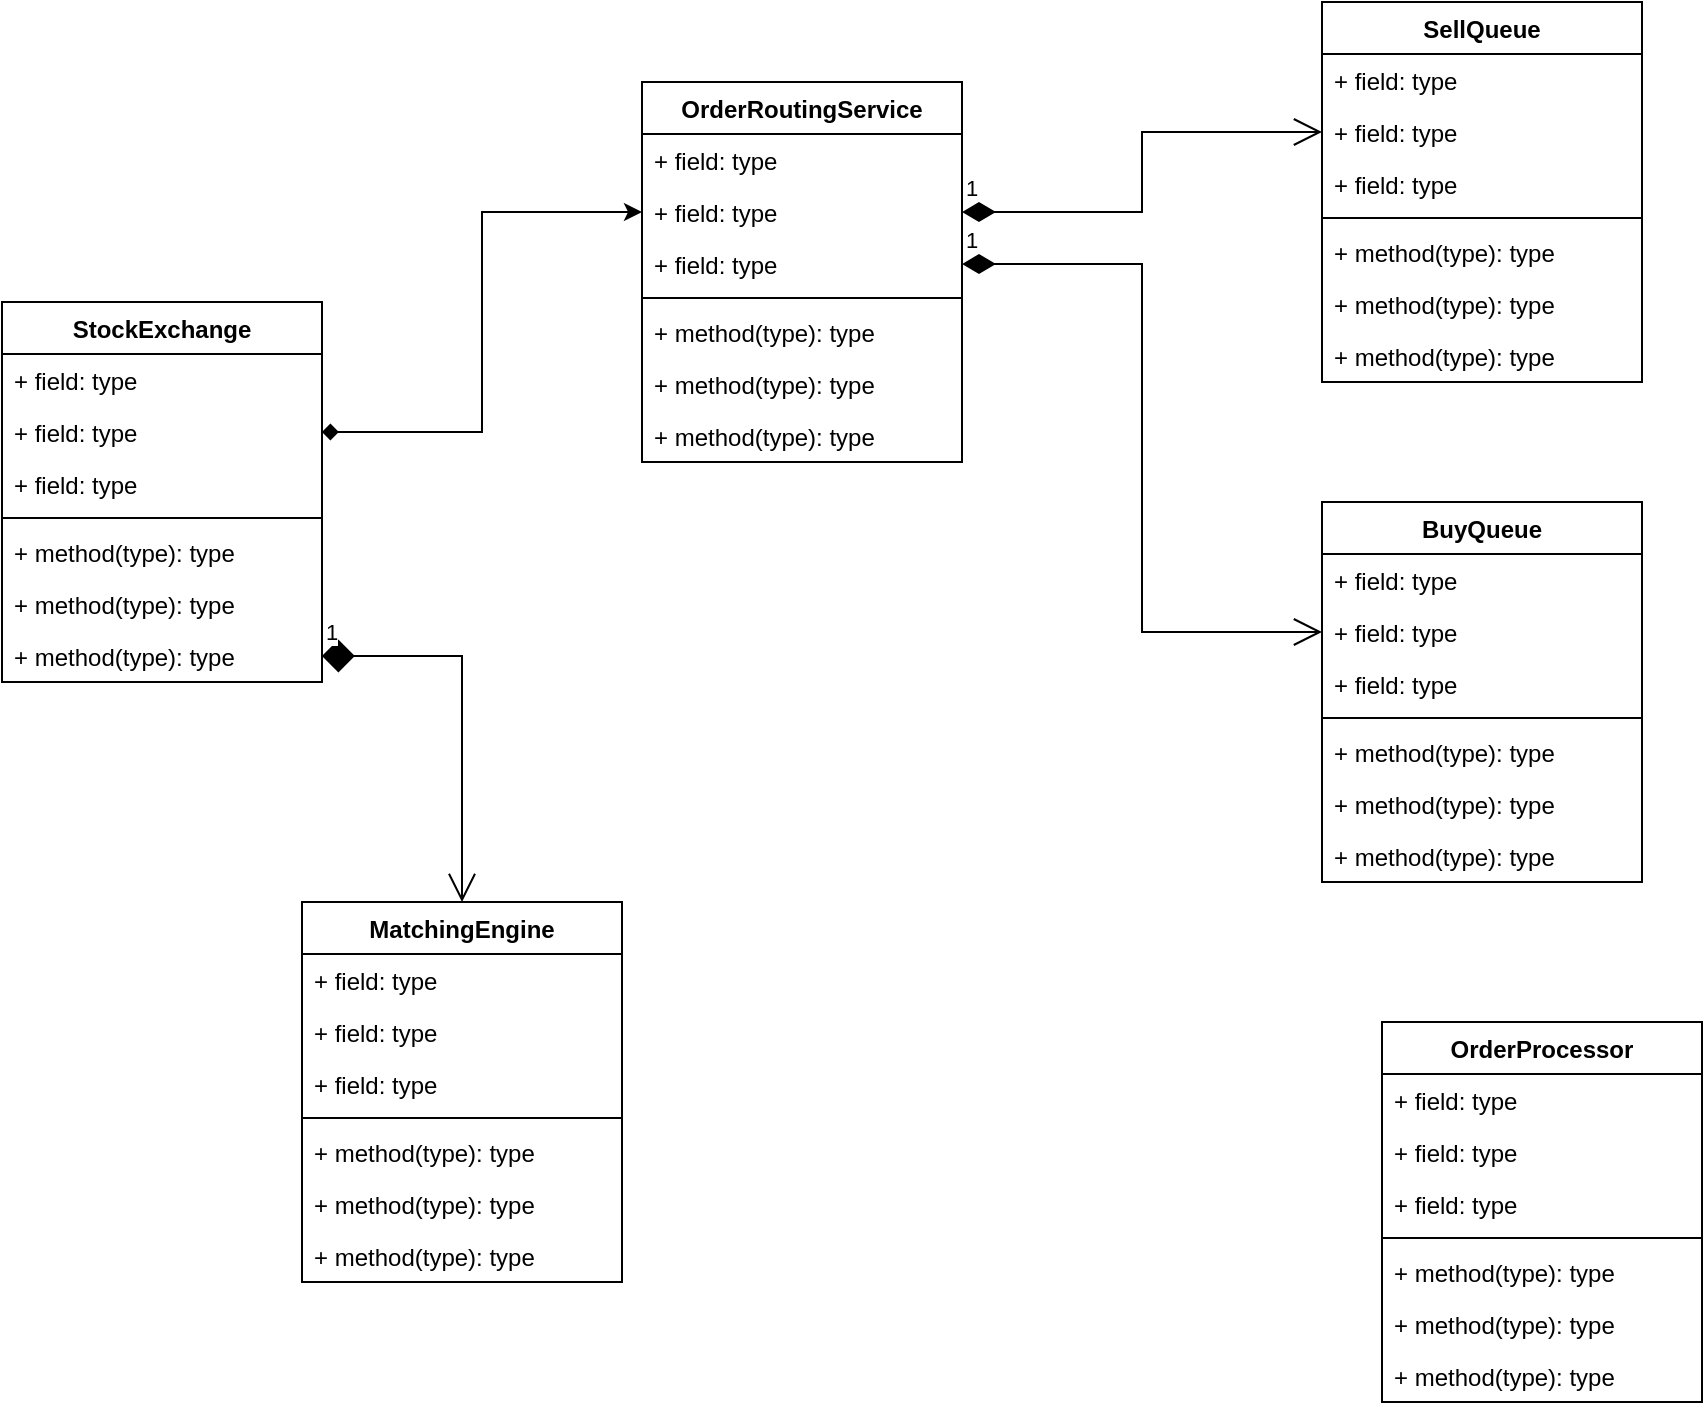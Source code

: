 <mxfile version="24.6.4" type="device">
  <diagram name="Page-1" id="pzGCwPtYvU788pfxJugC">
    <mxGraphModel dx="1434" dy="769" grid="1" gridSize="10" guides="1" tooltips="1" connect="1" arrows="1" fold="1" page="1" pageScale="1" pageWidth="827" pageHeight="1169" math="0" shadow="0">
      <root>
        <mxCell id="0" />
        <mxCell id="1" parent="0" />
        <mxCell id="cgK0n5X-CqgVnU-su0Ma-16" value="StockExchange" style="swimlane;fontStyle=1;align=center;verticalAlign=top;childLayout=stackLayout;horizontal=1;startSize=26;horizontalStack=0;resizeParent=1;resizeParentMax=0;resizeLast=0;collapsible=1;marginBottom=0;whiteSpace=wrap;html=1;" vertex="1" parent="1">
          <mxGeometry x="50" y="190" width="160" height="190" as="geometry" />
        </mxCell>
        <mxCell id="cgK0n5X-CqgVnU-su0Ma-17" value="+ field: type" style="text;strokeColor=none;fillColor=none;align=left;verticalAlign=top;spacingLeft=4;spacingRight=4;overflow=hidden;rotatable=0;points=[[0,0.5],[1,0.5]];portConstraint=eastwest;whiteSpace=wrap;html=1;" vertex="1" parent="cgK0n5X-CqgVnU-su0Ma-16">
          <mxGeometry y="26" width="160" height="26" as="geometry" />
        </mxCell>
        <mxCell id="cgK0n5X-CqgVnU-su0Ma-18" value="+ field: type" style="text;strokeColor=none;fillColor=none;align=left;verticalAlign=top;spacingLeft=4;spacingRight=4;overflow=hidden;rotatable=0;points=[[0,0.5],[1,0.5]];portConstraint=eastwest;whiteSpace=wrap;html=1;" vertex="1" parent="cgK0n5X-CqgVnU-su0Ma-16">
          <mxGeometry y="52" width="160" height="26" as="geometry" />
        </mxCell>
        <mxCell id="cgK0n5X-CqgVnU-su0Ma-19" value="+ field: type" style="text;strokeColor=none;fillColor=none;align=left;verticalAlign=top;spacingLeft=4;spacingRight=4;overflow=hidden;rotatable=0;points=[[0,0.5],[1,0.5]];portConstraint=eastwest;whiteSpace=wrap;html=1;" vertex="1" parent="cgK0n5X-CqgVnU-su0Ma-16">
          <mxGeometry y="78" width="160" height="26" as="geometry" />
        </mxCell>
        <mxCell id="cgK0n5X-CqgVnU-su0Ma-20" value="" style="line;strokeWidth=1;fillColor=none;align=left;verticalAlign=middle;spacingTop=-1;spacingLeft=3;spacingRight=3;rotatable=0;labelPosition=right;points=[];portConstraint=eastwest;strokeColor=inherit;" vertex="1" parent="cgK0n5X-CqgVnU-su0Ma-16">
          <mxGeometry y="104" width="160" height="8" as="geometry" />
        </mxCell>
        <mxCell id="cgK0n5X-CqgVnU-su0Ma-21" value="+ method(type): type" style="text;strokeColor=none;fillColor=none;align=left;verticalAlign=top;spacingLeft=4;spacingRight=4;overflow=hidden;rotatable=0;points=[[0,0.5],[1,0.5]];portConstraint=eastwest;whiteSpace=wrap;html=1;" vertex="1" parent="cgK0n5X-CqgVnU-su0Ma-16">
          <mxGeometry y="112" width="160" height="26" as="geometry" />
        </mxCell>
        <mxCell id="cgK0n5X-CqgVnU-su0Ma-22" value="+ method(type): type" style="text;strokeColor=none;fillColor=none;align=left;verticalAlign=top;spacingLeft=4;spacingRight=4;overflow=hidden;rotatable=0;points=[[0,0.5],[1,0.5]];portConstraint=eastwest;whiteSpace=wrap;html=1;" vertex="1" parent="cgK0n5X-CqgVnU-su0Ma-16">
          <mxGeometry y="138" width="160" height="26" as="geometry" />
        </mxCell>
        <mxCell id="cgK0n5X-CqgVnU-su0Ma-23" value="+ method(type): type" style="text;strokeColor=none;fillColor=none;align=left;verticalAlign=top;spacingLeft=4;spacingRight=4;overflow=hidden;rotatable=0;points=[[0,0.5],[1,0.5]];portConstraint=eastwest;whiteSpace=wrap;html=1;" vertex="1" parent="cgK0n5X-CqgVnU-su0Ma-16">
          <mxGeometry y="164" width="160" height="26" as="geometry" />
        </mxCell>
        <mxCell id="cgK0n5X-CqgVnU-su0Ma-24" value="SellQueue" style="swimlane;fontStyle=1;align=center;verticalAlign=top;childLayout=stackLayout;horizontal=1;startSize=26;horizontalStack=0;resizeParent=1;resizeParentMax=0;resizeLast=0;collapsible=1;marginBottom=0;whiteSpace=wrap;html=1;" vertex="1" parent="1">
          <mxGeometry x="710" y="40" width="160" height="190" as="geometry" />
        </mxCell>
        <mxCell id="cgK0n5X-CqgVnU-su0Ma-25" value="+ field: type" style="text;strokeColor=none;fillColor=none;align=left;verticalAlign=top;spacingLeft=4;spacingRight=4;overflow=hidden;rotatable=0;points=[[0,0.5],[1,0.5]];portConstraint=eastwest;whiteSpace=wrap;html=1;" vertex="1" parent="cgK0n5X-CqgVnU-su0Ma-24">
          <mxGeometry y="26" width="160" height="26" as="geometry" />
        </mxCell>
        <mxCell id="cgK0n5X-CqgVnU-su0Ma-26" value="+ field: type" style="text;strokeColor=none;fillColor=none;align=left;verticalAlign=top;spacingLeft=4;spacingRight=4;overflow=hidden;rotatable=0;points=[[0,0.5],[1,0.5]];portConstraint=eastwest;whiteSpace=wrap;html=1;" vertex="1" parent="cgK0n5X-CqgVnU-su0Ma-24">
          <mxGeometry y="52" width="160" height="26" as="geometry" />
        </mxCell>
        <mxCell id="cgK0n5X-CqgVnU-su0Ma-27" value="+ field: type" style="text;strokeColor=none;fillColor=none;align=left;verticalAlign=top;spacingLeft=4;spacingRight=4;overflow=hidden;rotatable=0;points=[[0,0.5],[1,0.5]];portConstraint=eastwest;whiteSpace=wrap;html=1;" vertex="1" parent="cgK0n5X-CqgVnU-su0Ma-24">
          <mxGeometry y="78" width="160" height="26" as="geometry" />
        </mxCell>
        <mxCell id="cgK0n5X-CqgVnU-su0Ma-28" value="" style="line;strokeWidth=1;fillColor=none;align=left;verticalAlign=middle;spacingTop=-1;spacingLeft=3;spacingRight=3;rotatable=0;labelPosition=right;points=[];portConstraint=eastwest;strokeColor=inherit;" vertex="1" parent="cgK0n5X-CqgVnU-su0Ma-24">
          <mxGeometry y="104" width="160" height="8" as="geometry" />
        </mxCell>
        <mxCell id="cgK0n5X-CqgVnU-su0Ma-29" value="+ method(type): type" style="text;strokeColor=none;fillColor=none;align=left;verticalAlign=top;spacingLeft=4;spacingRight=4;overflow=hidden;rotatable=0;points=[[0,0.5],[1,0.5]];portConstraint=eastwest;whiteSpace=wrap;html=1;" vertex="1" parent="cgK0n5X-CqgVnU-su0Ma-24">
          <mxGeometry y="112" width="160" height="26" as="geometry" />
        </mxCell>
        <mxCell id="cgK0n5X-CqgVnU-su0Ma-30" value="+ method(type): type" style="text;strokeColor=none;fillColor=none;align=left;verticalAlign=top;spacingLeft=4;spacingRight=4;overflow=hidden;rotatable=0;points=[[0,0.5],[1,0.5]];portConstraint=eastwest;whiteSpace=wrap;html=1;" vertex="1" parent="cgK0n5X-CqgVnU-su0Ma-24">
          <mxGeometry y="138" width="160" height="26" as="geometry" />
        </mxCell>
        <mxCell id="cgK0n5X-CqgVnU-su0Ma-31" value="+ method(type): type" style="text;strokeColor=none;fillColor=none;align=left;verticalAlign=top;spacingLeft=4;spacingRight=4;overflow=hidden;rotatable=0;points=[[0,0.5],[1,0.5]];portConstraint=eastwest;whiteSpace=wrap;html=1;" vertex="1" parent="cgK0n5X-CqgVnU-su0Ma-24">
          <mxGeometry y="164" width="160" height="26" as="geometry" />
        </mxCell>
        <mxCell id="cgK0n5X-CqgVnU-su0Ma-32" value="BuyQueue" style="swimlane;fontStyle=1;align=center;verticalAlign=top;childLayout=stackLayout;horizontal=1;startSize=26;horizontalStack=0;resizeParent=1;resizeParentMax=0;resizeLast=0;collapsible=1;marginBottom=0;whiteSpace=wrap;html=1;" vertex="1" parent="1">
          <mxGeometry x="710" y="290" width="160" height="190" as="geometry" />
        </mxCell>
        <mxCell id="cgK0n5X-CqgVnU-su0Ma-33" value="+ field: type" style="text;strokeColor=none;fillColor=none;align=left;verticalAlign=top;spacingLeft=4;spacingRight=4;overflow=hidden;rotatable=0;points=[[0,0.5],[1,0.5]];portConstraint=eastwest;whiteSpace=wrap;html=1;" vertex="1" parent="cgK0n5X-CqgVnU-su0Ma-32">
          <mxGeometry y="26" width="160" height="26" as="geometry" />
        </mxCell>
        <mxCell id="cgK0n5X-CqgVnU-su0Ma-34" value="+ field: type" style="text;strokeColor=none;fillColor=none;align=left;verticalAlign=top;spacingLeft=4;spacingRight=4;overflow=hidden;rotatable=0;points=[[0,0.5],[1,0.5]];portConstraint=eastwest;whiteSpace=wrap;html=1;" vertex="1" parent="cgK0n5X-CqgVnU-su0Ma-32">
          <mxGeometry y="52" width="160" height="26" as="geometry" />
        </mxCell>
        <mxCell id="cgK0n5X-CqgVnU-su0Ma-35" value="+ field: type" style="text;strokeColor=none;fillColor=none;align=left;verticalAlign=top;spacingLeft=4;spacingRight=4;overflow=hidden;rotatable=0;points=[[0,0.5],[1,0.5]];portConstraint=eastwest;whiteSpace=wrap;html=1;" vertex="1" parent="cgK0n5X-CqgVnU-su0Ma-32">
          <mxGeometry y="78" width="160" height="26" as="geometry" />
        </mxCell>
        <mxCell id="cgK0n5X-CqgVnU-su0Ma-36" value="" style="line;strokeWidth=1;fillColor=none;align=left;verticalAlign=middle;spacingTop=-1;spacingLeft=3;spacingRight=3;rotatable=0;labelPosition=right;points=[];portConstraint=eastwest;strokeColor=inherit;" vertex="1" parent="cgK0n5X-CqgVnU-su0Ma-32">
          <mxGeometry y="104" width="160" height="8" as="geometry" />
        </mxCell>
        <mxCell id="cgK0n5X-CqgVnU-su0Ma-37" value="+ method(type): type" style="text;strokeColor=none;fillColor=none;align=left;verticalAlign=top;spacingLeft=4;spacingRight=4;overflow=hidden;rotatable=0;points=[[0,0.5],[1,0.5]];portConstraint=eastwest;whiteSpace=wrap;html=1;" vertex="1" parent="cgK0n5X-CqgVnU-su0Ma-32">
          <mxGeometry y="112" width="160" height="26" as="geometry" />
        </mxCell>
        <mxCell id="cgK0n5X-CqgVnU-su0Ma-38" value="+ method(type): type" style="text;strokeColor=none;fillColor=none;align=left;verticalAlign=top;spacingLeft=4;spacingRight=4;overflow=hidden;rotatable=0;points=[[0,0.5],[1,0.5]];portConstraint=eastwest;whiteSpace=wrap;html=1;" vertex="1" parent="cgK0n5X-CqgVnU-su0Ma-32">
          <mxGeometry y="138" width="160" height="26" as="geometry" />
        </mxCell>
        <mxCell id="cgK0n5X-CqgVnU-su0Ma-39" value="+ method(type): type" style="text;strokeColor=none;fillColor=none;align=left;verticalAlign=top;spacingLeft=4;spacingRight=4;overflow=hidden;rotatable=0;points=[[0,0.5],[1,0.5]];portConstraint=eastwest;whiteSpace=wrap;html=1;" vertex="1" parent="cgK0n5X-CqgVnU-su0Ma-32">
          <mxGeometry y="164" width="160" height="26" as="geometry" />
        </mxCell>
        <mxCell id="cgK0n5X-CqgVnU-su0Ma-40" value="OrderRoutingService" style="swimlane;fontStyle=1;align=center;verticalAlign=top;childLayout=stackLayout;horizontal=1;startSize=26;horizontalStack=0;resizeParent=1;resizeParentMax=0;resizeLast=0;collapsible=1;marginBottom=0;whiteSpace=wrap;html=1;" vertex="1" parent="1">
          <mxGeometry x="370" y="80" width="160" height="190" as="geometry" />
        </mxCell>
        <mxCell id="cgK0n5X-CqgVnU-su0Ma-41" value="+ field: type" style="text;strokeColor=none;fillColor=none;align=left;verticalAlign=top;spacingLeft=4;spacingRight=4;overflow=hidden;rotatable=0;points=[[0,0.5],[1,0.5]];portConstraint=eastwest;whiteSpace=wrap;html=1;" vertex="1" parent="cgK0n5X-CqgVnU-su0Ma-40">
          <mxGeometry y="26" width="160" height="26" as="geometry" />
        </mxCell>
        <mxCell id="cgK0n5X-CqgVnU-su0Ma-42" value="+ field: type" style="text;strokeColor=none;fillColor=none;align=left;verticalAlign=top;spacingLeft=4;spacingRight=4;overflow=hidden;rotatable=0;points=[[0,0.5],[1,0.5]];portConstraint=eastwest;whiteSpace=wrap;html=1;" vertex="1" parent="cgK0n5X-CqgVnU-su0Ma-40">
          <mxGeometry y="52" width="160" height="26" as="geometry" />
        </mxCell>
        <mxCell id="cgK0n5X-CqgVnU-su0Ma-43" value="+ field: type" style="text;strokeColor=none;fillColor=none;align=left;verticalAlign=top;spacingLeft=4;spacingRight=4;overflow=hidden;rotatable=0;points=[[0,0.5],[1,0.5]];portConstraint=eastwest;whiteSpace=wrap;html=1;" vertex="1" parent="cgK0n5X-CqgVnU-su0Ma-40">
          <mxGeometry y="78" width="160" height="26" as="geometry" />
        </mxCell>
        <mxCell id="cgK0n5X-CqgVnU-su0Ma-44" value="" style="line;strokeWidth=1;fillColor=none;align=left;verticalAlign=middle;spacingTop=-1;spacingLeft=3;spacingRight=3;rotatable=0;labelPosition=right;points=[];portConstraint=eastwest;strokeColor=inherit;" vertex="1" parent="cgK0n5X-CqgVnU-su0Ma-40">
          <mxGeometry y="104" width="160" height="8" as="geometry" />
        </mxCell>
        <mxCell id="cgK0n5X-CqgVnU-su0Ma-45" value="+ method(type): type" style="text;strokeColor=none;fillColor=none;align=left;verticalAlign=top;spacingLeft=4;spacingRight=4;overflow=hidden;rotatable=0;points=[[0,0.5],[1,0.5]];portConstraint=eastwest;whiteSpace=wrap;html=1;" vertex="1" parent="cgK0n5X-CqgVnU-su0Ma-40">
          <mxGeometry y="112" width="160" height="26" as="geometry" />
        </mxCell>
        <mxCell id="cgK0n5X-CqgVnU-su0Ma-46" value="+ method(type): type" style="text;strokeColor=none;fillColor=none;align=left;verticalAlign=top;spacingLeft=4;spacingRight=4;overflow=hidden;rotatable=0;points=[[0,0.5],[1,0.5]];portConstraint=eastwest;whiteSpace=wrap;html=1;" vertex="1" parent="cgK0n5X-CqgVnU-su0Ma-40">
          <mxGeometry y="138" width="160" height="26" as="geometry" />
        </mxCell>
        <mxCell id="cgK0n5X-CqgVnU-su0Ma-47" value="+ method(type): type" style="text;strokeColor=none;fillColor=none;align=left;verticalAlign=top;spacingLeft=4;spacingRight=4;overflow=hidden;rotatable=0;points=[[0,0.5],[1,0.5]];portConstraint=eastwest;whiteSpace=wrap;html=1;" vertex="1" parent="cgK0n5X-CqgVnU-su0Ma-40">
          <mxGeometry y="164" width="160" height="26" as="geometry" />
        </mxCell>
        <mxCell id="cgK0n5X-CqgVnU-su0Ma-48" value="MatchingEngine" style="swimlane;fontStyle=1;align=center;verticalAlign=top;childLayout=stackLayout;horizontal=1;startSize=26;horizontalStack=0;resizeParent=1;resizeParentMax=0;resizeLast=0;collapsible=1;marginBottom=0;whiteSpace=wrap;html=1;" vertex="1" parent="1">
          <mxGeometry x="200" y="490" width="160" height="190" as="geometry" />
        </mxCell>
        <mxCell id="cgK0n5X-CqgVnU-su0Ma-49" value="+ field: type" style="text;strokeColor=none;fillColor=none;align=left;verticalAlign=top;spacingLeft=4;spacingRight=4;overflow=hidden;rotatable=0;points=[[0,0.5],[1,0.5]];portConstraint=eastwest;whiteSpace=wrap;html=1;" vertex="1" parent="cgK0n5X-CqgVnU-su0Ma-48">
          <mxGeometry y="26" width="160" height="26" as="geometry" />
        </mxCell>
        <mxCell id="cgK0n5X-CqgVnU-su0Ma-50" value="+ field: type" style="text;strokeColor=none;fillColor=none;align=left;verticalAlign=top;spacingLeft=4;spacingRight=4;overflow=hidden;rotatable=0;points=[[0,0.5],[1,0.5]];portConstraint=eastwest;whiteSpace=wrap;html=1;" vertex="1" parent="cgK0n5X-CqgVnU-su0Ma-48">
          <mxGeometry y="52" width="160" height="26" as="geometry" />
        </mxCell>
        <mxCell id="cgK0n5X-CqgVnU-su0Ma-51" value="+ field: type" style="text;strokeColor=none;fillColor=none;align=left;verticalAlign=top;spacingLeft=4;spacingRight=4;overflow=hidden;rotatable=0;points=[[0,0.5],[1,0.5]];portConstraint=eastwest;whiteSpace=wrap;html=1;" vertex="1" parent="cgK0n5X-CqgVnU-su0Ma-48">
          <mxGeometry y="78" width="160" height="26" as="geometry" />
        </mxCell>
        <mxCell id="cgK0n5X-CqgVnU-su0Ma-52" value="" style="line;strokeWidth=1;fillColor=none;align=left;verticalAlign=middle;spacingTop=-1;spacingLeft=3;spacingRight=3;rotatable=0;labelPosition=right;points=[];portConstraint=eastwest;strokeColor=inherit;" vertex="1" parent="cgK0n5X-CqgVnU-su0Ma-48">
          <mxGeometry y="104" width="160" height="8" as="geometry" />
        </mxCell>
        <mxCell id="cgK0n5X-CqgVnU-su0Ma-53" value="+ method(type): type" style="text;strokeColor=none;fillColor=none;align=left;verticalAlign=top;spacingLeft=4;spacingRight=4;overflow=hidden;rotatable=0;points=[[0,0.5],[1,0.5]];portConstraint=eastwest;whiteSpace=wrap;html=1;" vertex="1" parent="cgK0n5X-CqgVnU-su0Ma-48">
          <mxGeometry y="112" width="160" height="26" as="geometry" />
        </mxCell>
        <mxCell id="cgK0n5X-CqgVnU-su0Ma-54" value="+ method(type): type" style="text;strokeColor=none;fillColor=none;align=left;verticalAlign=top;spacingLeft=4;spacingRight=4;overflow=hidden;rotatable=0;points=[[0,0.5],[1,0.5]];portConstraint=eastwest;whiteSpace=wrap;html=1;" vertex="1" parent="cgK0n5X-CqgVnU-su0Ma-48">
          <mxGeometry y="138" width="160" height="26" as="geometry" />
        </mxCell>
        <mxCell id="cgK0n5X-CqgVnU-su0Ma-55" value="+ method(type): type" style="text;strokeColor=none;fillColor=none;align=left;verticalAlign=top;spacingLeft=4;spacingRight=4;overflow=hidden;rotatable=0;points=[[0,0.5],[1,0.5]];portConstraint=eastwest;whiteSpace=wrap;html=1;" vertex="1" parent="cgK0n5X-CqgVnU-su0Ma-48">
          <mxGeometry y="164" width="160" height="26" as="geometry" />
        </mxCell>
        <mxCell id="cgK0n5X-CqgVnU-su0Ma-56" value="OrderProcessor" style="swimlane;fontStyle=1;align=center;verticalAlign=top;childLayout=stackLayout;horizontal=1;startSize=26;horizontalStack=0;resizeParent=1;resizeParentMax=0;resizeLast=0;collapsible=1;marginBottom=0;whiteSpace=wrap;html=1;" vertex="1" parent="1">
          <mxGeometry x="740" y="550" width="160" height="190" as="geometry" />
        </mxCell>
        <mxCell id="cgK0n5X-CqgVnU-su0Ma-57" value="+ field: type" style="text;strokeColor=none;fillColor=none;align=left;verticalAlign=top;spacingLeft=4;spacingRight=4;overflow=hidden;rotatable=0;points=[[0,0.5],[1,0.5]];portConstraint=eastwest;whiteSpace=wrap;html=1;" vertex="1" parent="cgK0n5X-CqgVnU-su0Ma-56">
          <mxGeometry y="26" width="160" height="26" as="geometry" />
        </mxCell>
        <mxCell id="cgK0n5X-CqgVnU-su0Ma-58" value="+ field: type" style="text;strokeColor=none;fillColor=none;align=left;verticalAlign=top;spacingLeft=4;spacingRight=4;overflow=hidden;rotatable=0;points=[[0,0.5],[1,0.5]];portConstraint=eastwest;whiteSpace=wrap;html=1;" vertex="1" parent="cgK0n5X-CqgVnU-su0Ma-56">
          <mxGeometry y="52" width="160" height="26" as="geometry" />
        </mxCell>
        <mxCell id="cgK0n5X-CqgVnU-su0Ma-59" value="+ field: type" style="text;strokeColor=none;fillColor=none;align=left;verticalAlign=top;spacingLeft=4;spacingRight=4;overflow=hidden;rotatable=0;points=[[0,0.5],[1,0.5]];portConstraint=eastwest;whiteSpace=wrap;html=1;" vertex="1" parent="cgK0n5X-CqgVnU-su0Ma-56">
          <mxGeometry y="78" width="160" height="26" as="geometry" />
        </mxCell>
        <mxCell id="cgK0n5X-CqgVnU-su0Ma-60" value="" style="line;strokeWidth=1;fillColor=none;align=left;verticalAlign=middle;spacingTop=-1;spacingLeft=3;spacingRight=3;rotatable=0;labelPosition=right;points=[];portConstraint=eastwest;strokeColor=inherit;" vertex="1" parent="cgK0n5X-CqgVnU-su0Ma-56">
          <mxGeometry y="104" width="160" height="8" as="geometry" />
        </mxCell>
        <mxCell id="cgK0n5X-CqgVnU-su0Ma-61" value="+ method(type): type" style="text;strokeColor=none;fillColor=none;align=left;verticalAlign=top;spacingLeft=4;spacingRight=4;overflow=hidden;rotatable=0;points=[[0,0.5],[1,0.5]];portConstraint=eastwest;whiteSpace=wrap;html=1;" vertex="1" parent="cgK0n5X-CqgVnU-su0Ma-56">
          <mxGeometry y="112" width="160" height="26" as="geometry" />
        </mxCell>
        <mxCell id="cgK0n5X-CqgVnU-su0Ma-62" value="+ method(type): type" style="text;strokeColor=none;fillColor=none;align=left;verticalAlign=top;spacingLeft=4;spacingRight=4;overflow=hidden;rotatable=0;points=[[0,0.5],[1,0.5]];portConstraint=eastwest;whiteSpace=wrap;html=1;" vertex="1" parent="cgK0n5X-CqgVnU-su0Ma-56">
          <mxGeometry y="138" width="160" height="26" as="geometry" />
        </mxCell>
        <mxCell id="cgK0n5X-CqgVnU-su0Ma-63" value="+ method(type): type" style="text;strokeColor=none;fillColor=none;align=left;verticalAlign=top;spacingLeft=4;spacingRight=4;overflow=hidden;rotatable=0;points=[[0,0.5],[1,0.5]];portConstraint=eastwest;whiteSpace=wrap;html=1;" vertex="1" parent="cgK0n5X-CqgVnU-su0Ma-56">
          <mxGeometry y="164" width="160" height="26" as="geometry" />
        </mxCell>
        <mxCell id="cgK0n5X-CqgVnU-su0Ma-65" value="1" style="endArrow=open;html=1;endSize=12;startArrow=diamondThin;startSize=14;startFill=1;edgeStyle=orthogonalEdgeStyle;align=left;verticalAlign=bottom;rounded=0;entryX=0;entryY=0.5;entryDx=0;entryDy=0;" edge="1" parent="1" source="cgK0n5X-CqgVnU-su0Ma-42" target="cgK0n5X-CqgVnU-su0Ma-26">
          <mxGeometry x="-1" y="3" relative="1" as="geometry">
            <mxPoint x="420" y="400" as="sourcePoint" />
            <mxPoint x="580" y="400" as="targetPoint" />
          </mxGeometry>
        </mxCell>
        <mxCell id="cgK0n5X-CqgVnU-su0Ma-67" value="1" style="endArrow=open;html=1;endSize=12;startArrow=diamond;startSize=14;startFill=1;edgeStyle=orthogonalEdgeStyle;align=left;verticalAlign=bottom;rounded=0;entryX=0.5;entryY=0;entryDx=0;entryDy=0;exitX=1;exitY=0.5;exitDx=0;exitDy=0;" edge="1" parent="1" source="cgK0n5X-CqgVnU-su0Ma-23" target="cgK0n5X-CqgVnU-su0Ma-48">
          <mxGeometry x="-1" y="3" relative="1" as="geometry">
            <mxPoint x="100" y="420" as="sourcePoint" />
            <mxPoint x="580" y="400" as="targetPoint" />
          </mxGeometry>
        </mxCell>
        <mxCell id="cgK0n5X-CqgVnU-su0Ma-68" value="1" style="endArrow=open;html=1;endSize=12;startArrow=diamondThin;startSize=14;startFill=1;edgeStyle=orthogonalEdgeStyle;align=left;verticalAlign=bottom;rounded=0;entryX=0;entryY=0.5;entryDx=0;entryDy=0;exitX=1;exitY=0.5;exitDx=0;exitDy=0;" edge="1" parent="1" source="cgK0n5X-CqgVnU-su0Ma-43" target="cgK0n5X-CqgVnU-su0Ma-34">
          <mxGeometry x="-1" y="3" relative="1" as="geometry">
            <mxPoint x="460" y="155" as="sourcePoint" />
            <mxPoint x="620" y="310" as="targetPoint" />
          </mxGeometry>
        </mxCell>
        <mxCell id="cgK0n5X-CqgVnU-su0Ma-69" style="edgeStyle=orthogonalEdgeStyle;rounded=0;orthogonalLoop=1;jettySize=auto;html=1;entryX=0;entryY=0.5;entryDx=0;entryDy=0;startArrow=diamond;startFill=1;" edge="1" parent="1" source="cgK0n5X-CqgVnU-su0Ma-18" target="cgK0n5X-CqgVnU-su0Ma-42">
          <mxGeometry relative="1" as="geometry" />
        </mxCell>
      </root>
    </mxGraphModel>
  </diagram>
</mxfile>

